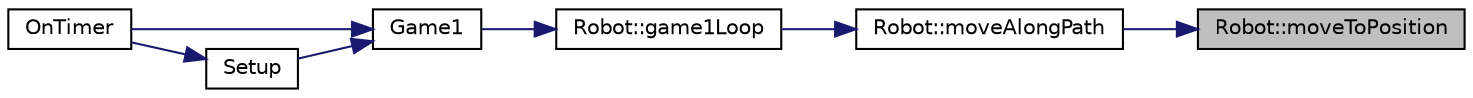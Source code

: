 digraph "Robot::moveToPosition"
{
 // LATEX_PDF_SIZE
  edge [fontname="Helvetica",fontsize="10",labelfontname="Helvetica",labelfontsize="10"];
  node [fontname="Helvetica",fontsize="10",shape=record];
  rankdir="RL";
  Node1 [label="Robot::moveToPosition",height=0.2,width=0.4,color="black", fillcolor="grey75", style="filled", fontcolor="black",tooltip=" "];
  Node1 -> Node2 [dir="back",color="midnightblue",fontsize="10",style="solid",fontname="Helvetica"];
  Node2 [label="Robot::moveAlongPath",height=0.2,width=0.4,color="black", fillcolor="white", style="filled",URL="$class_robot.html#aa13bf89f0098d0a14d17818efdfc8cd2",tooltip=" "];
  Node2 -> Node3 [dir="back",color="midnightblue",fontsize="10",style="solid",fontname="Helvetica"];
  Node3 [label="Robot::game1Loop",height=0.2,width=0.4,color="black", fillcolor="white", style="filled",URL="$class_robot.html#ac9cf2352bb94bb2c623610c61027d2db",tooltip="game loop for second map"];
  Node3 -> Node4 [dir="back",color="midnightblue",fontsize="10",style="solid",fontname="Helvetica"];
  Node4 [label="Game1",height=0.2,width=0.4,color="black", fillcolor="white", style="filled",URL="$_co_space_functions_8hpp.html#a452d724e739bd277b7419320c36fc6aa",tooltip=" "];
  Node4 -> Node5 [dir="back",color="midnightblue",fontsize="10",style="solid",fontname="Helvetica"];
  Node5 [label="OnTimer",height=0.2,width=0.4,color="black", fillcolor="white", style="filled",URL="$_co_space_functions_8cpp.html#ac6a4a9bd3e8000dffa847ce28b5e8c92",tooltip=" "];
  Node4 -> Node6 [dir="back",color="midnightblue",fontsize="10",style="solid",fontname="Helvetica"];
  Node6 [label="Setup",height=0.2,width=0.4,color="black", fillcolor="white", style="filled",URL="$_co_space_functions_8hpp.html#a769404f2985a027a0d626fedfd4de1e9",tooltip=" "];
  Node6 -> Node5 [dir="back",color="midnightblue",fontsize="10",style="solid",fontname="Helvetica"];
}
